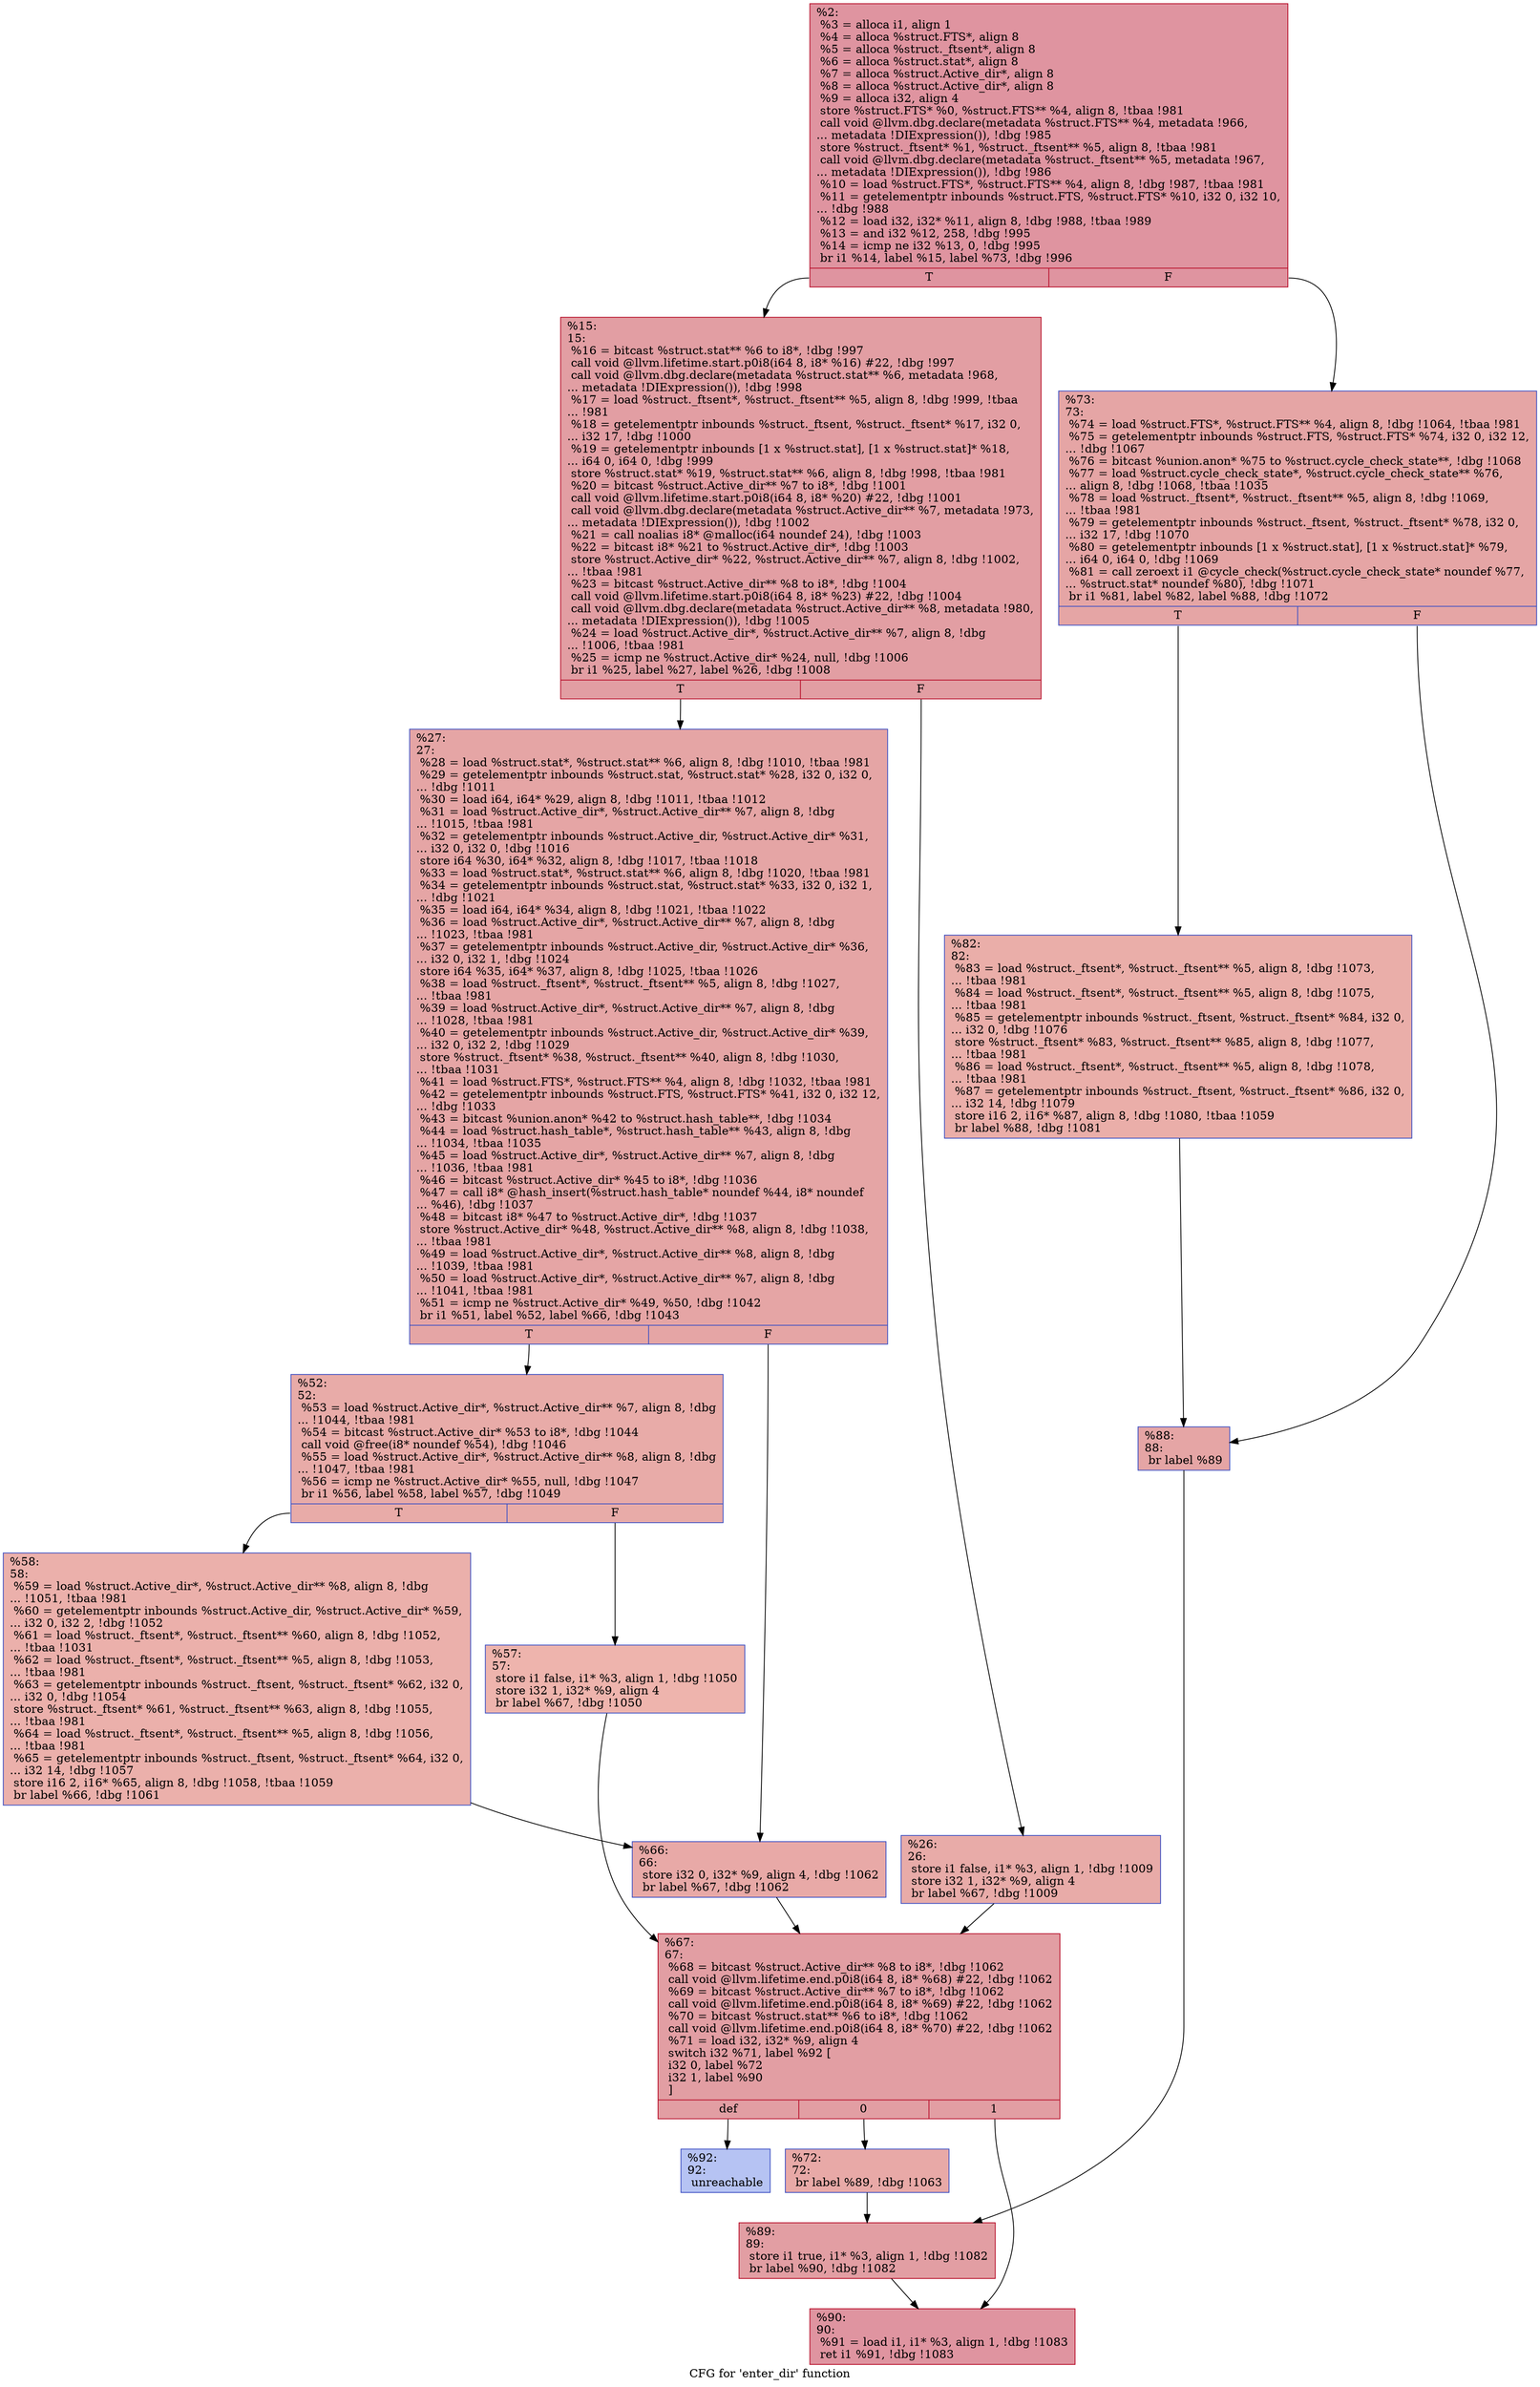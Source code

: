 digraph "CFG for 'enter_dir' function" {
	label="CFG for 'enter_dir' function";

	Node0x22078a0 [shape=record,color="#b70d28ff", style=filled, fillcolor="#b70d2870",label="{%2:\l  %3 = alloca i1, align 1\l  %4 = alloca %struct.FTS*, align 8\l  %5 = alloca %struct._ftsent*, align 8\l  %6 = alloca %struct.stat*, align 8\l  %7 = alloca %struct.Active_dir*, align 8\l  %8 = alloca %struct.Active_dir*, align 8\l  %9 = alloca i32, align 4\l  store %struct.FTS* %0, %struct.FTS** %4, align 8, !tbaa !981\l  call void @llvm.dbg.declare(metadata %struct.FTS** %4, metadata !966,\l... metadata !DIExpression()), !dbg !985\l  store %struct._ftsent* %1, %struct._ftsent** %5, align 8, !tbaa !981\l  call void @llvm.dbg.declare(metadata %struct._ftsent** %5, metadata !967,\l... metadata !DIExpression()), !dbg !986\l  %10 = load %struct.FTS*, %struct.FTS** %4, align 8, !dbg !987, !tbaa !981\l  %11 = getelementptr inbounds %struct.FTS, %struct.FTS* %10, i32 0, i32 10,\l... !dbg !988\l  %12 = load i32, i32* %11, align 8, !dbg !988, !tbaa !989\l  %13 = and i32 %12, 258, !dbg !995\l  %14 = icmp ne i32 %13, 0, !dbg !995\l  br i1 %14, label %15, label %73, !dbg !996\l|{<s0>T|<s1>F}}"];
	Node0x22078a0:s0 -> Node0x2207980;
	Node0x22078a0:s1 -> Node0x2207c50;
	Node0x2207980 [shape=record,color="#b70d28ff", style=filled, fillcolor="#be242e70",label="{%15:\l15:                                               \l  %16 = bitcast %struct.stat** %6 to i8*, !dbg !997\l  call void @llvm.lifetime.start.p0i8(i64 8, i8* %16) #22, !dbg !997\l  call void @llvm.dbg.declare(metadata %struct.stat** %6, metadata !968,\l... metadata !DIExpression()), !dbg !998\l  %17 = load %struct._ftsent*, %struct._ftsent** %5, align 8, !dbg !999, !tbaa\l... !981\l  %18 = getelementptr inbounds %struct._ftsent, %struct._ftsent* %17, i32 0,\l... i32 17, !dbg !1000\l  %19 = getelementptr inbounds [1 x %struct.stat], [1 x %struct.stat]* %18,\l... i64 0, i64 0, !dbg !999\l  store %struct.stat* %19, %struct.stat** %6, align 8, !dbg !998, !tbaa !981\l  %20 = bitcast %struct.Active_dir** %7 to i8*, !dbg !1001\l  call void @llvm.lifetime.start.p0i8(i64 8, i8* %20) #22, !dbg !1001\l  call void @llvm.dbg.declare(metadata %struct.Active_dir** %7, metadata !973,\l... metadata !DIExpression()), !dbg !1002\l  %21 = call noalias i8* @malloc(i64 noundef 24), !dbg !1003\l  %22 = bitcast i8* %21 to %struct.Active_dir*, !dbg !1003\l  store %struct.Active_dir* %22, %struct.Active_dir** %7, align 8, !dbg !1002,\l... !tbaa !981\l  %23 = bitcast %struct.Active_dir** %8 to i8*, !dbg !1004\l  call void @llvm.lifetime.start.p0i8(i64 8, i8* %23) #22, !dbg !1004\l  call void @llvm.dbg.declare(metadata %struct.Active_dir** %8, metadata !980,\l... metadata !DIExpression()), !dbg !1005\l  %24 = load %struct.Active_dir*, %struct.Active_dir** %7, align 8, !dbg\l... !1006, !tbaa !981\l  %25 = icmp ne %struct.Active_dir* %24, null, !dbg !1006\l  br i1 %25, label %27, label %26, !dbg !1008\l|{<s0>T|<s1>F}}"];
	Node0x2207980:s0 -> Node0x2207a20;
	Node0x2207980:s1 -> Node0x22079d0;
	Node0x22079d0 [shape=record,color="#3d50c3ff", style=filled, fillcolor="#cc403a70",label="{%26:\l26:                                               \l  store i1 false, i1* %3, align 1, !dbg !1009\l  store i32 1, i32* %9, align 4\l  br label %67, !dbg !1009\l}"];
	Node0x22079d0 -> Node0x2207bb0;
	Node0x2207a20 [shape=record,color="#3d50c3ff", style=filled, fillcolor="#c5333470",label="{%27:\l27:                                               \l  %28 = load %struct.stat*, %struct.stat** %6, align 8, !dbg !1010, !tbaa !981\l  %29 = getelementptr inbounds %struct.stat, %struct.stat* %28, i32 0, i32 0,\l... !dbg !1011\l  %30 = load i64, i64* %29, align 8, !dbg !1011, !tbaa !1012\l  %31 = load %struct.Active_dir*, %struct.Active_dir** %7, align 8, !dbg\l... !1015, !tbaa !981\l  %32 = getelementptr inbounds %struct.Active_dir, %struct.Active_dir* %31,\l... i32 0, i32 0, !dbg !1016\l  store i64 %30, i64* %32, align 8, !dbg !1017, !tbaa !1018\l  %33 = load %struct.stat*, %struct.stat** %6, align 8, !dbg !1020, !tbaa !981\l  %34 = getelementptr inbounds %struct.stat, %struct.stat* %33, i32 0, i32 1,\l... !dbg !1021\l  %35 = load i64, i64* %34, align 8, !dbg !1021, !tbaa !1022\l  %36 = load %struct.Active_dir*, %struct.Active_dir** %7, align 8, !dbg\l... !1023, !tbaa !981\l  %37 = getelementptr inbounds %struct.Active_dir, %struct.Active_dir* %36,\l... i32 0, i32 1, !dbg !1024\l  store i64 %35, i64* %37, align 8, !dbg !1025, !tbaa !1026\l  %38 = load %struct._ftsent*, %struct._ftsent** %5, align 8, !dbg !1027,\l... !tbaa !981\l  %39 = load %struct.Active_dir*, %struct.Active_dir** %7, align 8, !dbg\l... !1028, !tbaa !981\l  %40 = getelementptr inbounds %struct.Active_dir, %struct.Active_dir* %39,\l... i32 0, i32 2, !dbg !1029\l  store %struct._ftsent* %38, %struct._ftsent** %40, align 8, !dbg !1030,\l... !tbaa !1031\l  %41 = load %struct.FTS*, %struct.FTS** %4, align 8, !dbg !1032, !tbaa !981\l  %42 = getelementptr inbounds %struct.FTS, %struct.FTS* %41, i32 0, i32 12,\l... !dbg !1033\l  %43 = bitcast %union.anon* %42 to %struct.hash_table**, !dbg !1034\l  %44 = load %struct.hash_table*, %struct.hash_table** %43, align 8, !dbg\l... !1034, !tbaa !1035\l  %45 = load %struct.Active_dir*, %struct.Active_dir** %7, align 8, !dbg\l... !1036, !tbaa !981\l  %46 = bitcast %struct.Active_dir* %45 to i8*, !dbg !1036\l  %47 = call i8* @hash_insert(%struct.hash_table* noundef %44, i8* noundef\l... %46), !dbg !1037\l  %48 = bitcast i8* %47 to %struct.Active_dir*, !dbg !1037\l  store %struct.Active_dir* %48, %struct.Active_dir** %8, align 8, !dbg !1038,\l... !tbaa !981\l  %49 = load %struct.Active_dir*, %struct.Active_dir** %8, align 8, !dbg\l... !1039, !tbaa !981\l  %50 = load %struct.Active_dir*, %struct.Active_dir** %7, align 8, !dbg\l... !1041, !tbaa !981\l  %51 = icmp ne %struct.Active_dir* %49, %50, !dbg !1042\l  br i1 %51, label %52, label %66, !dbg !1043\l|{<s0>T|<s1>F}}"];
	Node0x2207a20:s0 -> Node0x2207a70;
	Node0x2207a20:s1 -> Node0x2207b60;
	Node0x2207a70 [shape=record,color="#3d50c3ff", style=filled, fillcolor="#cc403a70",label="{%52:\l52:                                               \l  %53 = load %struct.Active_dir*, %struct.Active_dir** %7, align 8, !dbg\l... !1044, !tbaa !981\l  %54 = bitcast %struct.Active_dir* %53 to i8*, !dbg !1044\l  call void @free(i8* noundef %54), !dbg !1046\l  %55 = load %struct.Active_dir*, %struct.Active_dir** %8, align 8, !dbg\l... !1047, !tbaa !981\l  %56 = icmp ne %struct.Active_dir* %55, null, !dbg !1047\l  br i1 %56, label %58, label %57, !dbg !1049\l|{<s0>T|<s1>F}}"];
	Node0x2207a70:s0 -> Node0x2207b10;
	Node0x2207a70:s1 -> Node0x2207ac0;
	Node0x2207ac0 [shape=record,color="#3d50c3ff", style=filled, fillcolor="#d8564670",label="{%57:\l57:                                               \l  store i1 false, i1* %3, align 1, !dbg !1050\l  store i32 1, i32* %9, align 4\l  br label %67, !dbg !1050\l}"];
	Node0x2207ac0 -> Node0x2207bb0;
	Node0x2207b10 [shape=record,color="#3d50c3ff", style=filled, fillcolor="#d24b4070",label="{%58:\l58:                                               \l  %59 = load %struct.Active_dir*, %struct.Active_dir** %8, align 8, !dbg\l... !1051, !tbaa !981\l  %60 = getelementptr inbounds %struct.Active_dir, %struct.Active_dir* %59,\l... i32 0, i32 2, !dbg !1052\l  %61 = load %struct._ftsent*, %struct._ftsent** %60, align 8, !dbg !1052,\l... !tbaa !1031\l  %62 = load %struct._ftsent*, %struct._ftsent** %5, align 8, !dbg !1053,\l... !tbaa !981\l  %63 = getelementptr inbounds %struct._ftsent, %struct._ftsent* %62, i32 0,\l... i32 0, !dbg !1054\l  store %struct._ftsent* %61, %struct._ftsent** %63, align 8, !dbg !1055,\l... !tbaa !981\l  %64 = load %struct._ftsent*, %struct._ftsent** %5, align 8, !dbg !1056,\l... !tbaa !981\l  %65 = getelementptr inbounds %struct._ftsent, %struct._ftsent* %64, i32 0,\l... i32 14, !dbg !1057\l  store i16 2, i16* %65, align 8, !dbg !1058, !tbaa !1059\l  br label %66, !dbg !1061\l}"];
	Node0x2207b10 -> Node0x2207b60;
	Node0x2207b60 [shape=record,color="#3d50c3ff", style=filled, fillcolor="#ca3b3770",label="{%66:\l66:                                               \l  store i32 0, i32* %9, align 4, !dbg !1062\l  br label %67, !dbg !1062\l}"];
	Node0x2207b60 -> Node0x2207bb0;
	Node0x2207bb0 [shape=record,color="#b70d28ff", style=filled, fillcolor="#be242e70",label="{%67:\l67:                                               \l  %68 = bitcast %struct.Active_dir** %8 to i8*, !dbg !1062\l  call void @llvm.lifetime.end.p0i8(i64 8, i8* %68) #22, !dbg !1062\l  %69 = bitcast %struct.Active_dir** %7 to i8*, !dbg !1062\l  call void @llvm.lifetime.end.p0i8(i64 8, i8* %69) #22, !dbg !1062\l  %70 = bitcast %struct.stat** %6 to i8*, !dbg !1062\l  call void @llvm.lifetime.end.p0i8(i64 8, i8* %70) #22, !dbg !1062\l  %71 = load i32, i32* %9, align 4\l  switch i32 %71, label %92 [\l    i32 0, label %72\l    i32 1, label %90\l  ]\l|{<s0>def|<s1>0|<s2>1}}"];
	Node0x2207bb0:s0 -> Node0x2207de0;
	Node0x2207bb0:s1 -> Node0x2207c00;
	Node0x2207bb0:s2 -> Node0x2207d90;
	Node0x2207c00 [shape=record,color="#3d50c3ff", style=filled, fillcolor="#ca3b3770",label="{%72:\l72:                                               \l  br label %89, !dbg !1063\l}"];
	Node0x2207c00 -> Node0x2207d40;
	Node0x2207c50 [shape=record,color="#3d50c3ff", style=filled, fillcolor="#c5333470",label="{%73:\l73:                                               \l  %74 = load %struct.FTS*, %struct.FTS** %4, align 8, !dbg !1064, !tbaa !981\l  %75 = getelementptr inbounds %struct.FTS, %struct.FTS* %74, i32 0, i32 12,\l... !dbg !1067\l  %76 = bitcast %union.anon* %75 to %struct.cycle_check_state**, !dbg !1068\l  %77 = load %struct.cycle_check_state*, %struct.cycle_check_state** %76,\l... align 8, !dbg !1068, !tbaa !1035\l  %78 = load %struct._ftsent*, %struct._ftsent** %5, align 8, !dbg !1069,\l... !tbaa !981\l  %79 = getelementptr inbounds %struct._ftsent, %struct._ftsent* %78, i32 0,\l... i32 17, !dbg !1070\l  %80 = getelementptr inbounds [1 x %struct.stat], [1 x %struct.stat]* %79,\l... i64 0, i64 0, !dbg !1069\l  %81 = call zeroext i1 @cycle_check(%struct.cycle_check_state* noundef %77,\l... %struct.stat* noundef %80), !dbg !1071\l  br i1 %81, label %82, label %88, !dbg !1072\l|{<s0>T|<s1>F}}"];
	Node0x2207c50:s0 -> Node0x2207ca0;
	Node0x2207c50:s1 -> Node0x2207cf0;
	Node0x2207ca0 [shape=record,color="#3d50c3ff", style=filled, fillcolor="#d0473d70",label="{%82:\l82:                                               \l  %83 = load %struct._ftsent*, %struct._ftsent** %5, align 8, !dbg !1073,\l... !tbaa !981\l  %84 = load %struct._ftsent*, %struct._ftsent** %5, align 8, !dbg !1075,\l... !tbaa !981\l  %85 = getelementptr inbounds %struct._ftsent, %struct._ftsent* %84, i32 0,\l... i32 0, !dbg !1076\l  store %struct._ftsent* %83, %struct._ftsent** %85, align 8, !dbg !1077,\l... !tbaa !981\l  %86 = load %struct._ftsent*, %struct._ftsent** %5, align 8, !dbg !1078,\l... !tbaa !981\l  %87 = getelementptr inbounds %struct._ftsent, %struct._ftsent* %86, i32 0,\l... i32 14, !dbg !1079\l  store i16 2, i16* %87, align 8, !dbg !1080, !tbaa !1059\l  br label %88, !dbg !1081\l}"];
	Node0x2207ca0 -> Node0x2207cf0;
	Node0x2207cf0 [shape=record,color="#3d50c3ff", style=filled, fillcolor="#c5333470",label="{%88:\l88:                                               \l  br label %89\l}"];
	Node0x2207cf0 -> Node0x2207d40;
	Node0x2207d40 [shape=record,color="#b70d28ff", style=filled, fillcolor="#be242e70",label="{%89:\l89:                                               \l  store i1 true, i1* %3, align 1, !dbg !1082\l  br label %90, !dbg !1082\l}"];
	Node0x2207d40 -> Node0x2207d90;
	Node0x2207d90 [shape=record,color="#b70d28ff", style=filled, fillcolor="#b70d2870",label="{%90:\l90:                                               \l  %91 = load i1, i1* %3, align 1, !dbg !1083\l  ret i1 %91, !dbg !1083\l}"];
	Node0x2207de0 [shape=record,color="#3d50c3ff", style=filled, fillcolor="#5977e370",label="{%92:\l92:                                               \l  unreachable\l}"];
}
